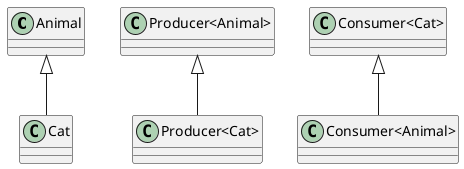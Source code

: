 @startuml

Animal <|-- Cat

"Producer<Animal>" <|-- "Producer<Cat>"

"Consumer<Cat>" <|-- "Consumer<Animal>"

@enduml